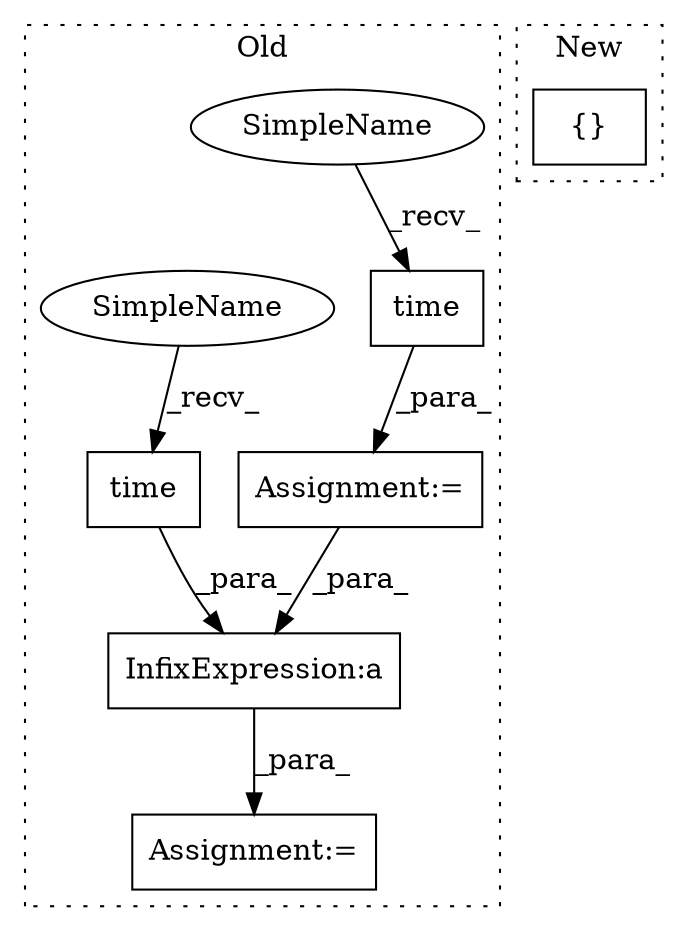 digraph G {
subgraph cluster0 {
1 [label="time" a="32" s="807" l="6" shape="box"];
3 [label="InfixExpression:a" a="27" s="890" l="3" shape="box"];
4 [label="Assignment:=" a="7" s="877" l="1" shape="box"];
5 [label="time" a="32" s="884" l="6" shape="box"];
6 [label="Assignment:=" a="7" s="801" l="1" shape="box"];
7 [label="SimpleName" a="42" s="802" l="4" shape="ellipse"];
8 [label="SimpleName" a="42" s="879" l="4" shape="ellipse"];
label = "Old";
style="dotted";
}
subgraph cluster1 {
2 [label="{}" a="4" s="747,751" l="1,1" shape="box"];
label = "New";
style="dotted";
}
1 -> 6 [label="_para_"];
3 -> 4 [label="_para_"];
5 -> 3 [label="_para_"];
6 -> 3 [label="_para_"];
7 -> 1 [label="_recv_"];
8 -> 5 [label="_recv_"];
}